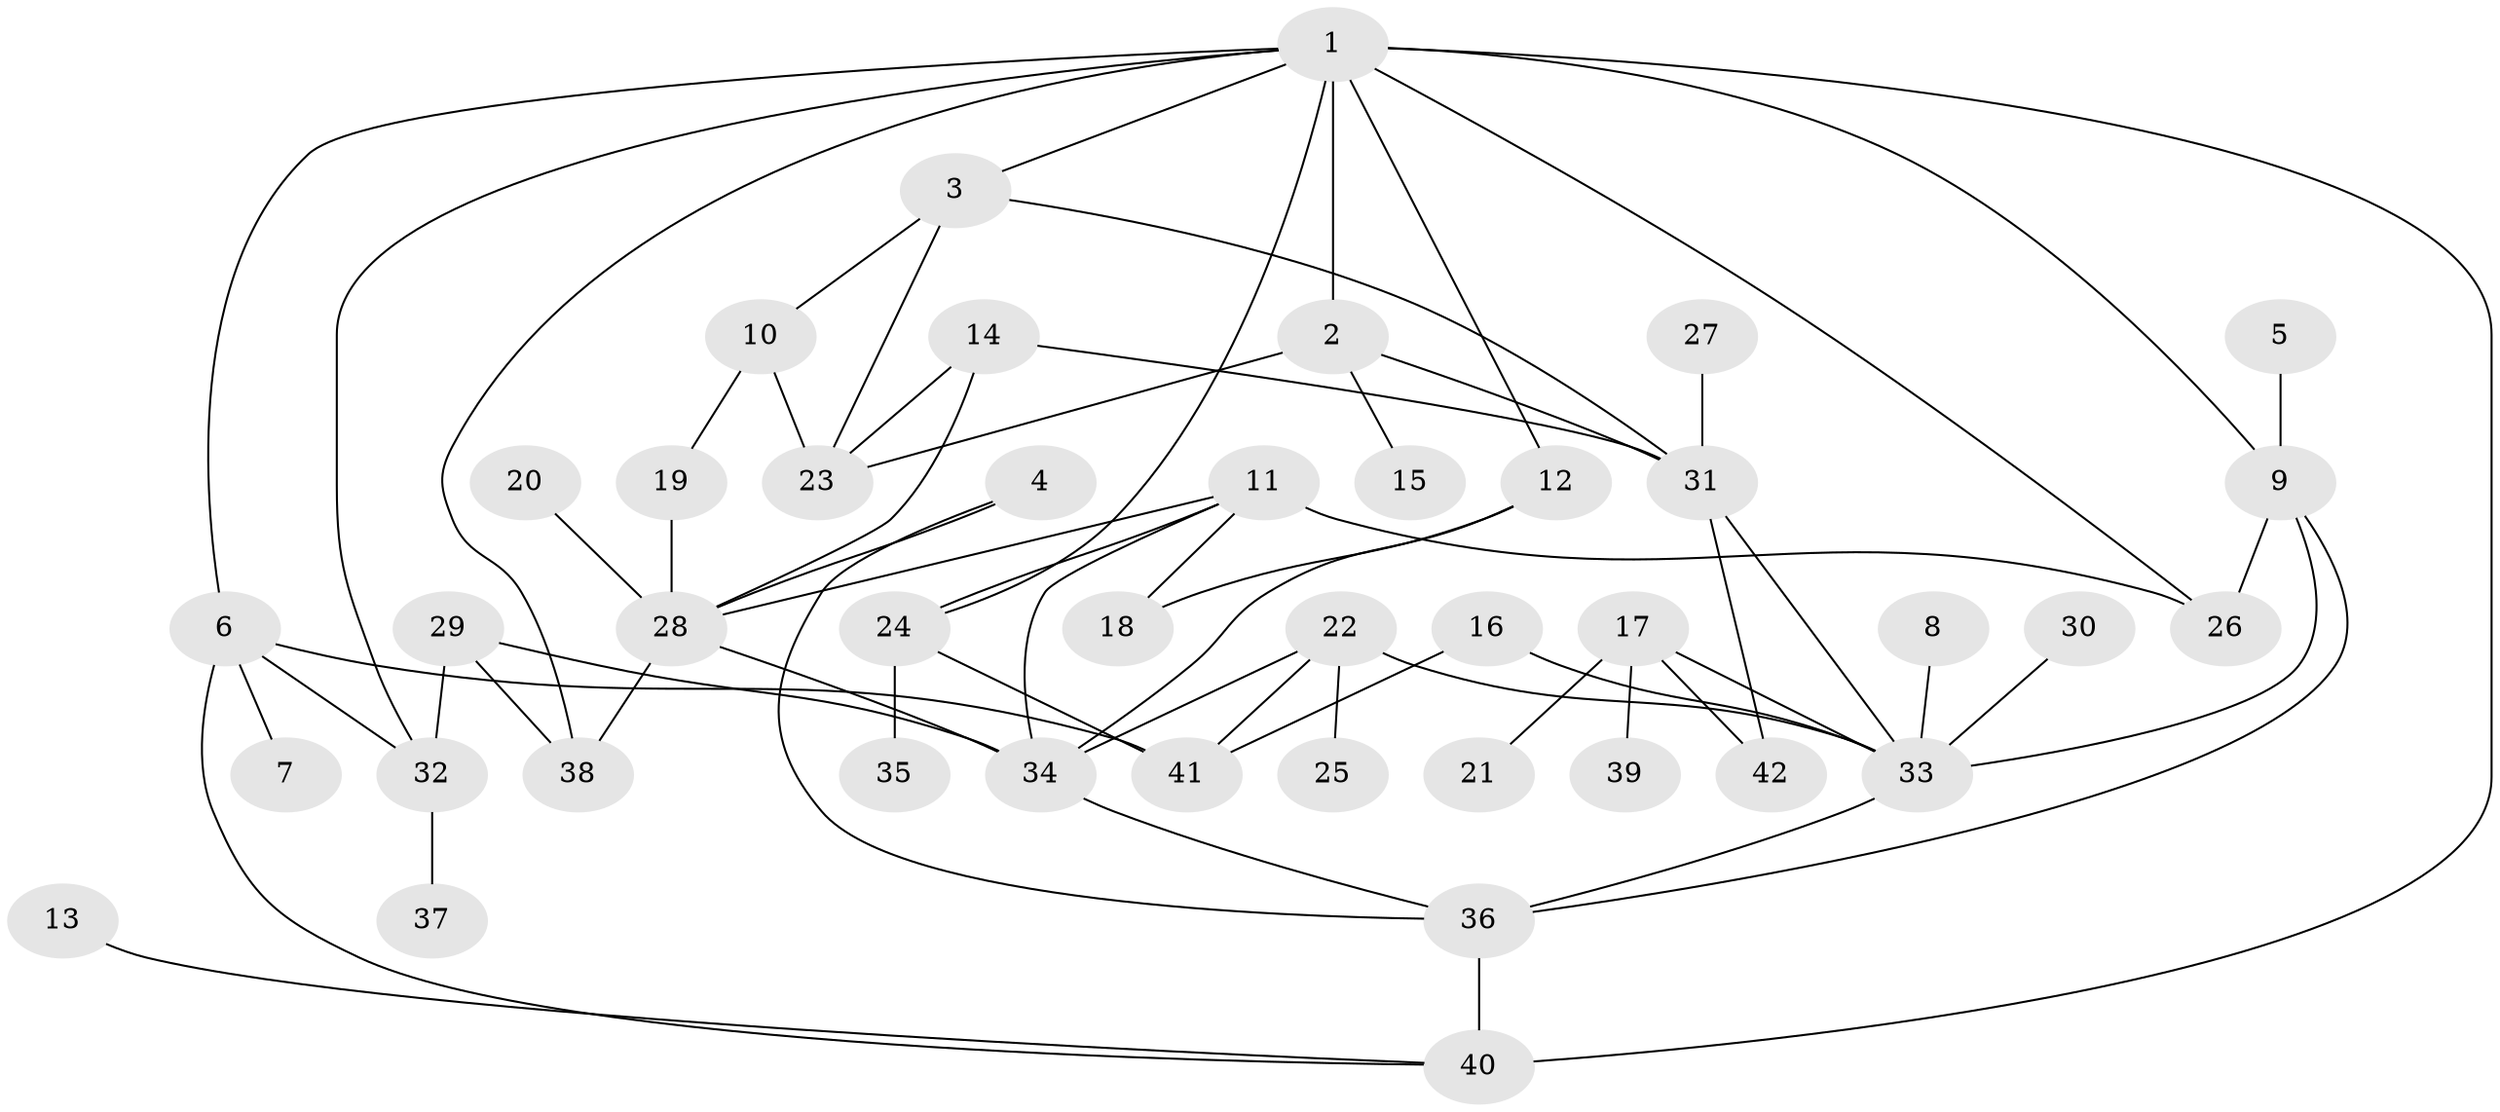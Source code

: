 // original degree distribution, {8: 0.011904761904761904, 4: 0.10714285714285714, 3: 0.16666666666666666, 5: 0.13095238095238096, 2: 0.2857142857142857, 7: 0.023809523809523808, 1: 0.27380952380952384}
// Generated by graph-tools (version 1.1) at 2025/25/03/09/25 03:25:28]
// undirected, 42 vertices, 67 edges
graph export_dot {
graph [start="1"]
  node [color=gray90,style=filled];
  1;
  2;
  3;
  4;
  5;
  6;
  7;
  8;
  9;
  10;
  11;
  12;
  13;
  14;
  15;
  16;
  17;
  18;
  19;
  20;
  21;
  22;
  23;
  24;
  25;
  26;
  27;
  28;
  29;
  30;
  31;
  32;
  33;
  34;
  35;
  36;
  37;
  38;
  39;
  40;
  41;
  42;
  1 -- 2 [weight=1.0];
  1 -- 3 [weight=1.0];
  1 -- 6 [weight=1.0];
  1 -- 9 [weight=1.0];
  1 -- 12 [weight=1.0];
  1 -- 24 [weight=1.0];
  1 -- 26 [weight=1.0];
  1 -- 32 [weight=1.0];
  1 -- 38 [weight=1.0];
  1 -- 40 [weight=2.0];
  2 -- 15 [weight=1.0];
  2 -- 23 [weight=2.0];
  2 -- 31 [weight=1.0];
  3 -- 10 [weight=1.0];
  3 -- 23 [weight=1.0];
  3 -- 31 [weight=1.0];
  4 -- 28 [weight=1.0];
  4 -- 36 [weight=1.0];
  5 -- 9 [weight=1.0];
  6 -- 7 [weight=1.0];
  6 -- 32 [weight=1.0];
  6 -- 40 [weight=1.0];
  6 -- 41 [weight=1.0];
  8 -- 33 [weight=1.0];
  9 -- 26 [weight=1.0];
  9 -- 33 [weight=1.0];
  9 -- 36 [weight=1.0];
  10 -- 19 [weight=1.0];
  10 -- 23 [weight=1.0];
  11 -- 18 [weight=1.0];
  11 -- 24 [weight=1.0];
  11 -- 26 [weight=1.0];
  11 -- 28 [weight=1.0];
  11 -- 34 [weight=1.0];
  12 -- 18 [weight=1.0];
  12 -- 34 [weight=1.0];
  13 -- 40 [weight=1.0];
  14 -- 23 [weight=1.0];
  14 -- 28 [weight=1.0];
  14 -- 31 [weight=1.0];
  16 -- 33 [weight=1.0];
  16 -- 41 [weight=1.0];
  17 -- 21 [weight=1.0];
  17 -- 33 [weight=2.0];
  17 -- 39 [weight=1.0];
  17 -- 42 [weight=1.0];
  19 -- 28 [weight=1.0];
  20 -- 28 [weight=1.0];
  22 -- 25 [weight=1.0];
  22 -- 33 [weight=2.0];
  22 -- 34 [weight=1.0];
  22 -- 41 [weight=1.0];
  24 -- 35 [weight=1.0];
  24 -- 41 [weight=1.0];
  27 -- 31 [weight=1.0];
  28 -- 34 [weight=1.0];
  28 -- 38 [weight=1.0];
  29 -- 32 [weight=1.0];
  29 -- 34 [weight=1.0];
  29 -- 38 [weight=1.0];
  30 -- 33 [weight=1.0];
  31 -- 33 [weight=1.0];
  31 -- 42 [weight=1.0];
  32 -- 37 [weight=1.0];
  33 -- 36 [weight=1.0];
  34 -- 36 [weight=1.0];
  36 -- 40 [weight=1.0];
}
